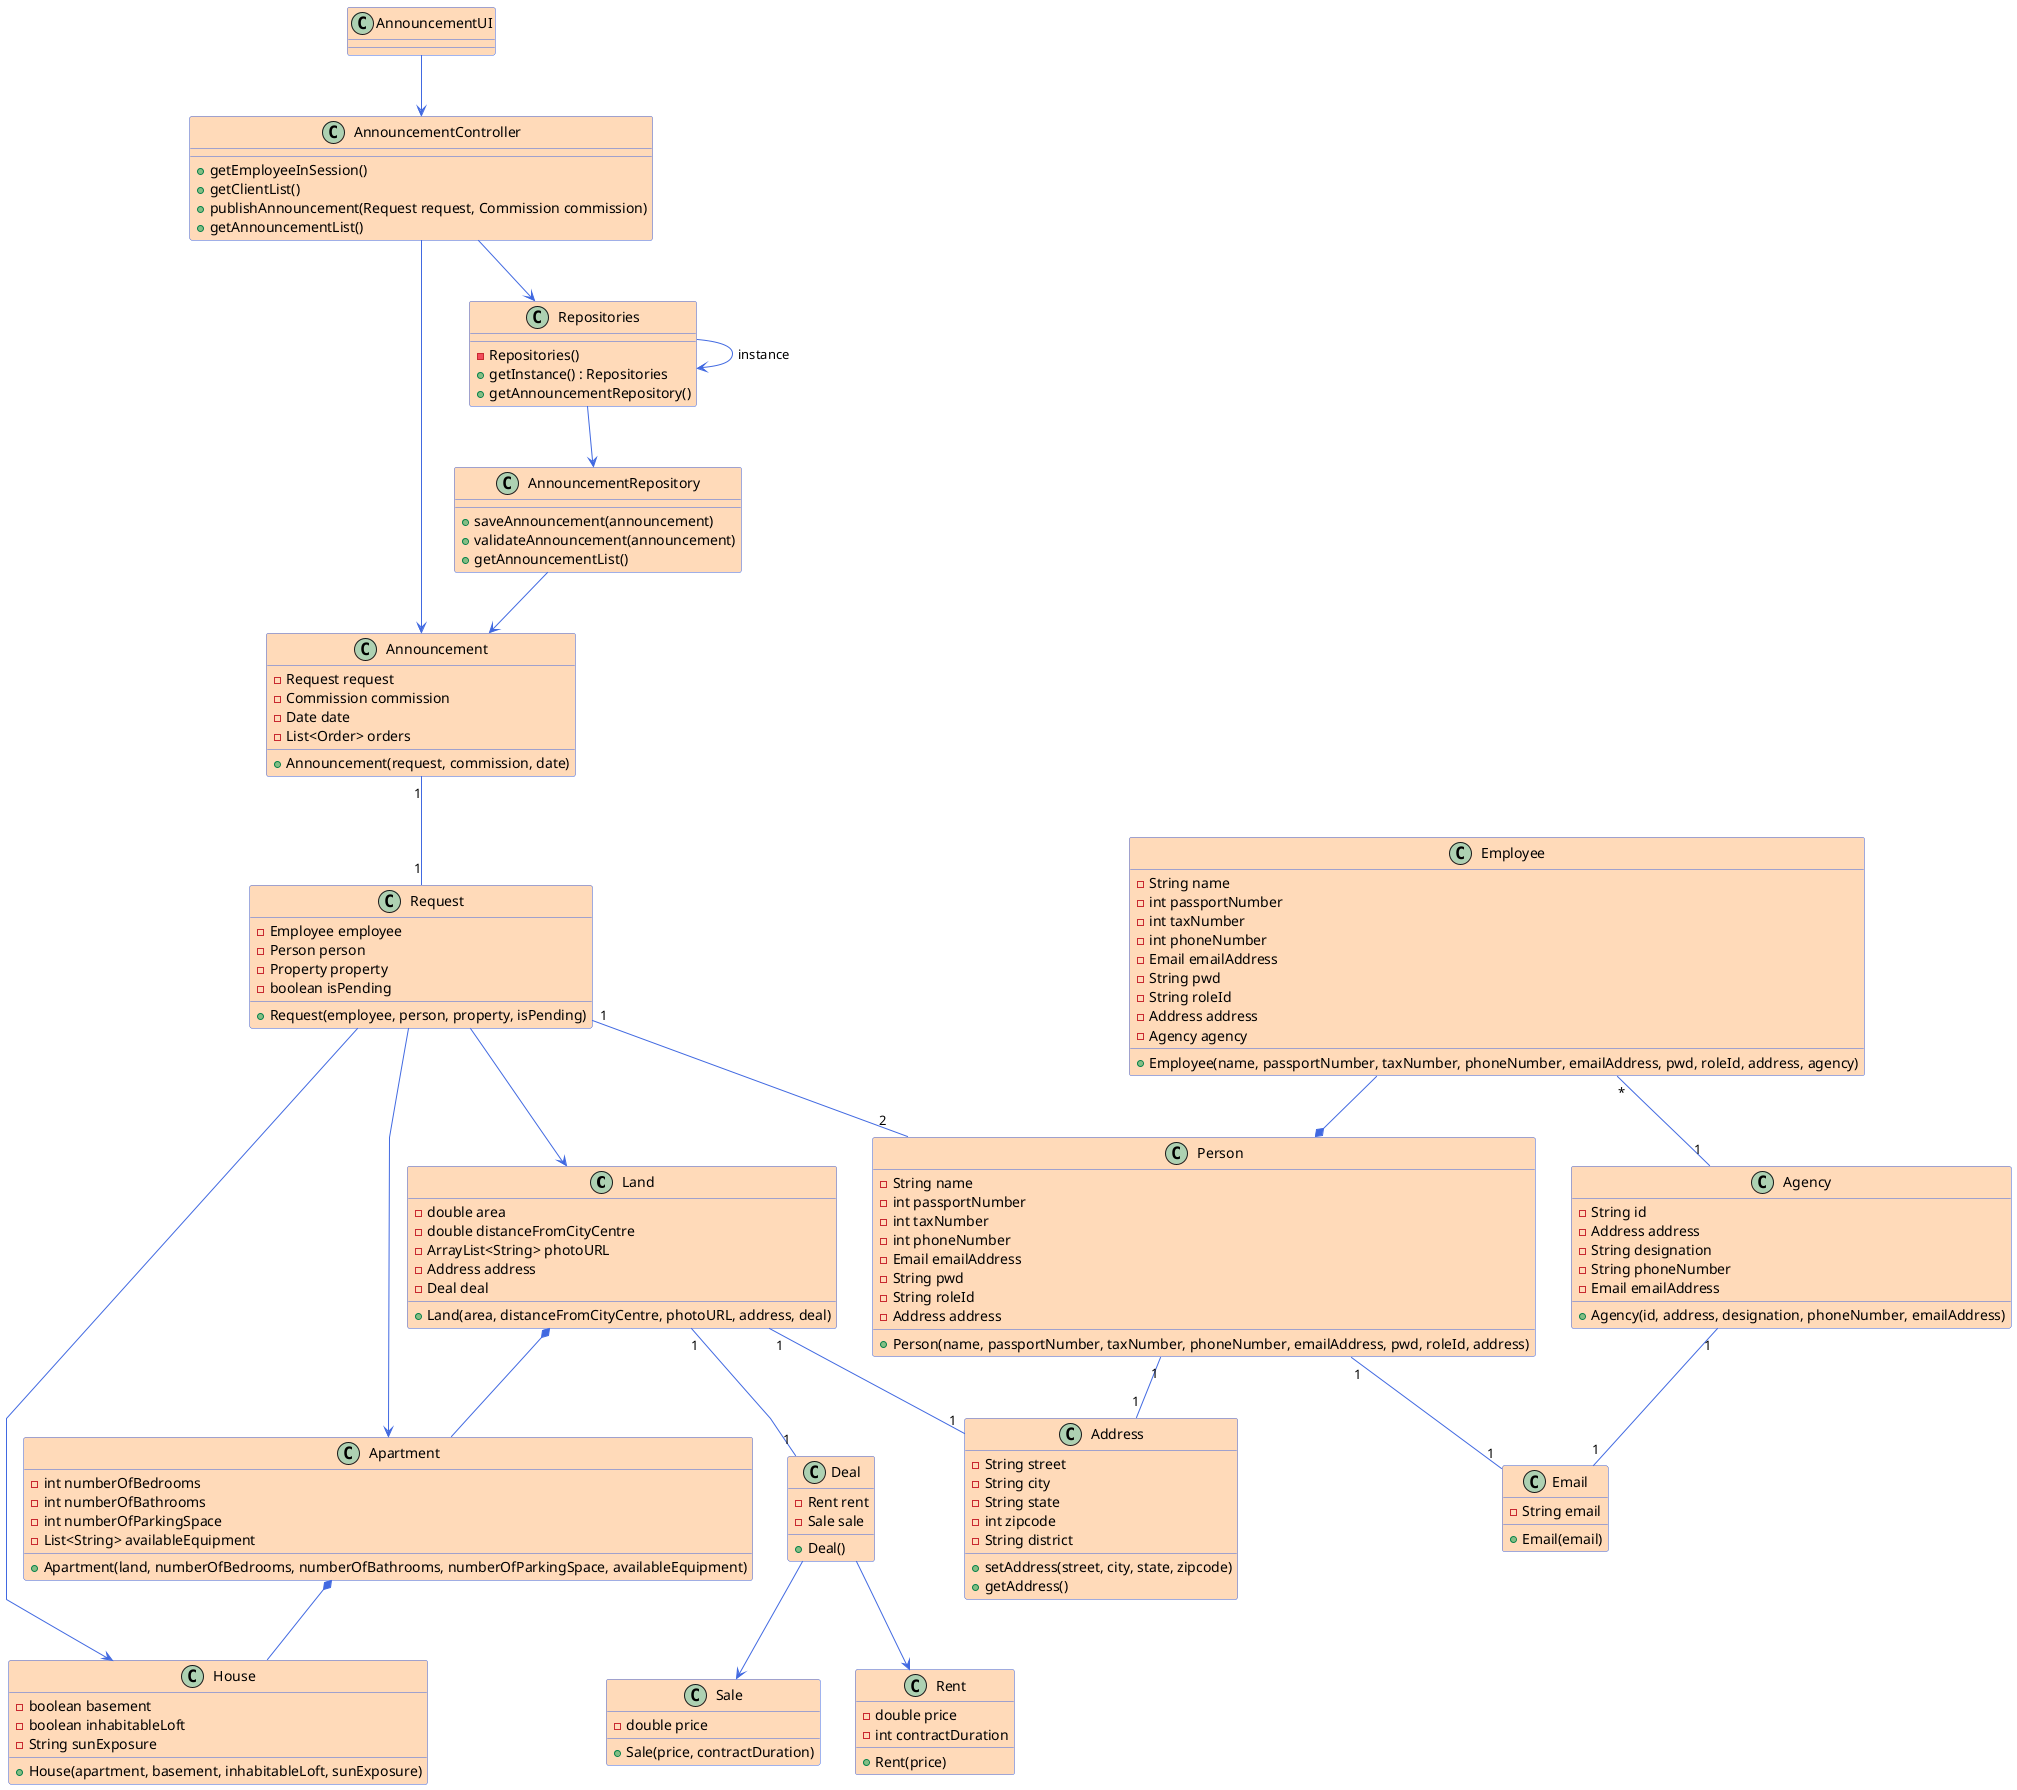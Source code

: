@startuml
'skinparam monochrome true
skinparam packageStyle rectangle
skinparam shadowing false
skinparam linetype polyline
'skinparam linetype orto

'skinparam classAttributeIconSize 0
'---------File styling---------
skinparam class {
    BackgroundColor PeachPuff
    ArrowColor RoyalBlue
    BorderColor RoyalBlue
}
'left to right direction
'User interface'

class Land {
    - double area
    - double distanceFromCityCentre
    - ArrayList<String> photoURL
    - Address address
    - Deal deal
    + Land(area, distanceFromCityCentre, photoURL, address, deal)
}

class Apartment {
    -int numberOfBedrooms
    -int numberOfBathrooms
    -int numberOfParkingSpace
    -List<String> availableEquipment
    + Apartment(land, numberOfBedrooms, numberOfBathrooms, numberOfParkingSpace, availableEquipment)
}

class House {
    - boolean basement
    - boolean inhabitableLoft
    - String sunExposure
    + House(apartment, basement, inhabitableLoft, sunExposure)
}

class Address {
    - String street
    - String city
    - String state
    - int zipcode
    - String district
    + setAddress(street, city, state, zipcode)
    + getAddress()
}

class Person {
    - String name
    - int passportNumber
    - int taxNumber
    - int phoneNumber
    - Email emailAddress
    - String pwd
    - String roleId
    - Address address
    + Person(name, passportNumber, taxNumber, phoneNumber, emailAddress, pwd, roleId, address)
}

class Repositories {
    - Repositories()
    + getInstance() : Repositories
    + getAnnouncementRepository()
}

class Employee {
    - String name
    - int passportNumber
    - int taxNumber
    - int phoneNumber
    - Email emailAddress
    - String pwd
    - String roleId
    - Address address
    - Agency agency
    + Employee(name, passportNumber, taxNumber, phoneNumber, emailAddress, pwd, roleId, address, agency)
}

class Agency {
    - String id
    - Address address
    - String designation
    - String phoneNumber
    - Email emailAddress
    + Agency(id, address, designation, phoneNumber, emailAddress)
}

class Email {
    - String email
    + Email(email)
}

class AnnouncementUI {
}

class AnnouncementController {
    + getEmployeeInSession()
    + getClientList()
    + publishAnnouncement(Request request, Commission commission)
    + getAnnouncementList()
}

class AnnouncementRepository {
    + saveAnnouncement(announcement)
    + validateAnnouncement(announcement)
    + getAnnouncementList()
}

class Announcement {
    - Request request
    - Commission commission
    - Date date
    - List<Order> orders
    + Announcement(request, commission, date)
}

class Request {
    - Employee employee
    - Person person
    - Property property
    - boolean isPending
    + Request(employee, person, property, isPending)
}

class Deal {
    - Rent rent
    - Sale sale
    + Deal()
}

class Rent {
    - double price
    - int contractDuration
    + Rent(price)
}

class Sale {
    - double price
    + Sale(price, contractDuration)
}

'UI
AnnouncementUI --> AnnouncementController

Repositories --> Repositories : instance

'Controller
AnnouncementController --> Repositories
AnnouncementController --> Announcement
Repositories --> AnnouncementRepository

AnnouncementRepository --> Announcement
Announcement "1" -- "1" Request
Request --> Land
Land *-- Apartment
Request --> Apartment
Apartment *-- House
Request --> House
Request "1" -- "2" Person

Deal --> Sale
Deal --> Rent

Land "1" -- "1" Deal
Land "1" -- "1" Address
Person "1" -- "1" Address
Employee "*" -- "1" Agency
Employee --* Person

Person "1" -- "1" Email
Agency "1" -- "1" Email
@enduml
